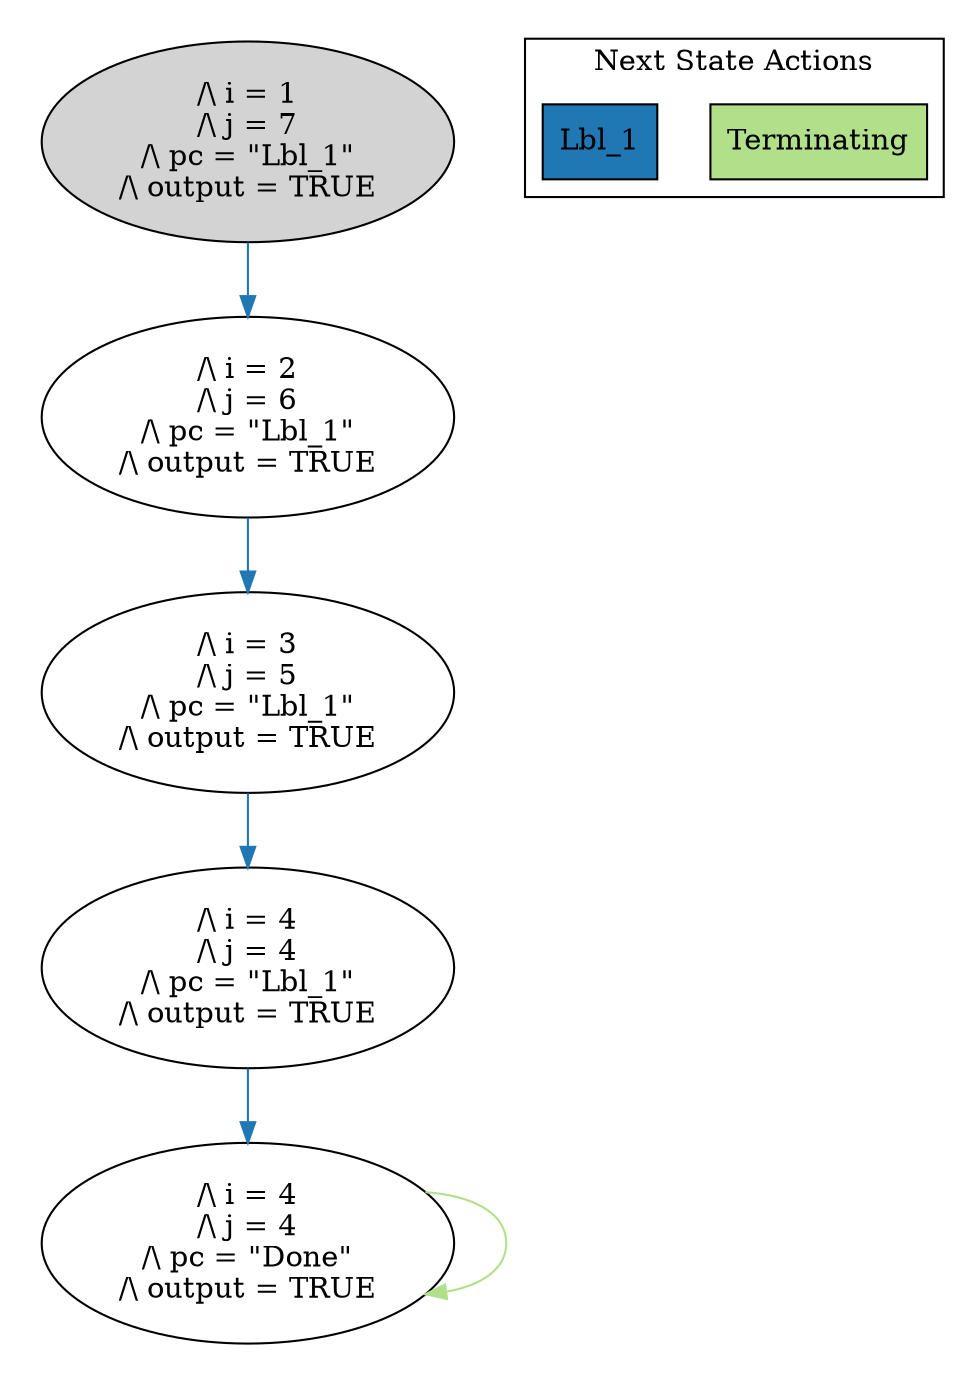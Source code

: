strict digraph DiskGraph {
edge [colorscheme="paired12"]
nodesep=0.35;
subgraph cluster_graph {
color="white";
-3228857925657540743 [label="/\\ i = 1\n/\\ j = 7\n/\\ pc = \"Lbl_1\"\n/\\ output = TRUE",style = filled]
-3228857925657540743 -> 4602921454085292926 [label="",color="2",fontcolor="2"];
4602921454085292926 [label="/\\ i = 2\n/\\ j = 6\n/\\ pc = \"Lbl_1\"\n/\\ output = TRUE"];
4602921454085292926 -> -3010084193957393822 [label="",color="2",fontcolor="2"];
-3010084193957393822 [label="/\\ i = 3\n/\\ j = 5\n/\\ pc = \"Lbl_1\"\n/\\ output = TRUE"];
-3010084193957393822 -> 1435022593931126555 [label="",color="2",fontcolor="2"];
1435022593931126555 [label="/\\ i = 4\n/\\ j = 4\n/\\ pc = \"Lbl_1\"\n/\\ output = TRUE"];
1435022593931126555 -> 8271244934349975985 [label="",color="2",fontcolor="2"];
8271244934349975985 [label="/\\ i = 4\n/\\ j = 4\n/\\ pc = \"Done\"\n/\\ output = TRUE"];
8271244934349975985 -> 8271244934349975985 [label="",color="3",fontcolor="3"];
{rank = same; -3228857925657540743;}
{rank = same; 4602921454085292926;}
{rank = same; -3010084193957393822;}
{rank = same; 1435022593931126555;}
{rank = same; 8271244934349975985;}
}
subgraph cluster_legend {graph[style=bold];label = "Next State Actions" style="solid"
node [ labeljust="l",colorscheme="paired12",style=filled,shape=record ]
Terminating [label="Terminating",fillcolor=3]
Lbl_1 [label="Lbl_1",fillcolor=2]
}}